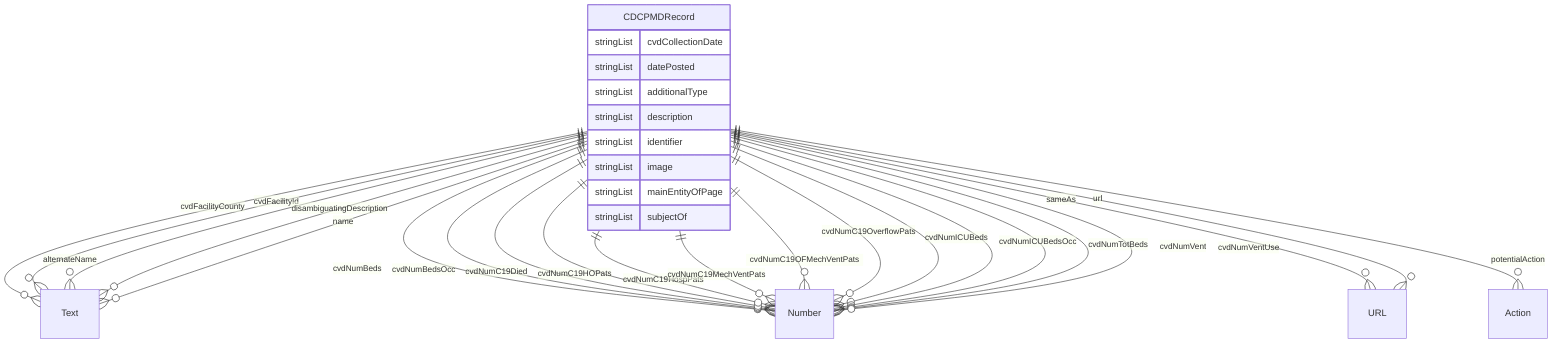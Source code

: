 erDiagram
CDCPMDRecord {
    stringList cvdCollectionDate  
    stringList datePosted  
    stringList additionalType  
    stringList description  
    stringList identifier  
    stringList image  
    stringList mainEntityOfPage  
    stringList subjectOf  
}

CDCPMDRecord ||--}o Text : "cvdFacilityCounty"
CDCPMDRecord ||--}o Text : "cvdFacilityId"
CDCPMDRecord ||--}o Number : "cvdNumBeds"
CDCPMDRecord ||--}o Number : "cvdNumBedsOcc"
CDCPMDRecord ||--}o Number : "cvdNumC19Died"
CDCPMDRecord ||--}o Number : "cvdNumC19HOPats"
CDCPMDRecord ||--}o Number : "cvdNumC19HospPats"
CDCPMDRecord ||--}o Number : "cvdNumC19MechVentPats"
CDCPMDRecord ||--}o Number : "cvdNumC19OFMechVentPats"
CDCPMDRecord ||--}o Number : "cvdNumC19OverflowPats"
CDCPMDRecord ||--}o Number : "cvdNumICUBeds"
CDCPMDRecord ||--}o Number : "cvdNumICUBedsOcc"
CDCPMDRecord ||--}o Number : "cvdNumTotBeds"
CDCPMDRecord ||--}o Number : "cvdNumVent"
CDCPMDRecord ||--}o Number : "cvdNumVentUse"
CDCPMDRecord ||--}o Text : "alternateName"
CDCPMDRecord ||--}o Text : "disambiguatingDescription"
CDCPMDRecord ||--}o Text : "name"
CDCPMDRecord ||--}o URL : "sameAs"
CDCPMDRecord ||--}o Action : "potentialAction"
CDCPMDRecord ||--}o URL : "url"